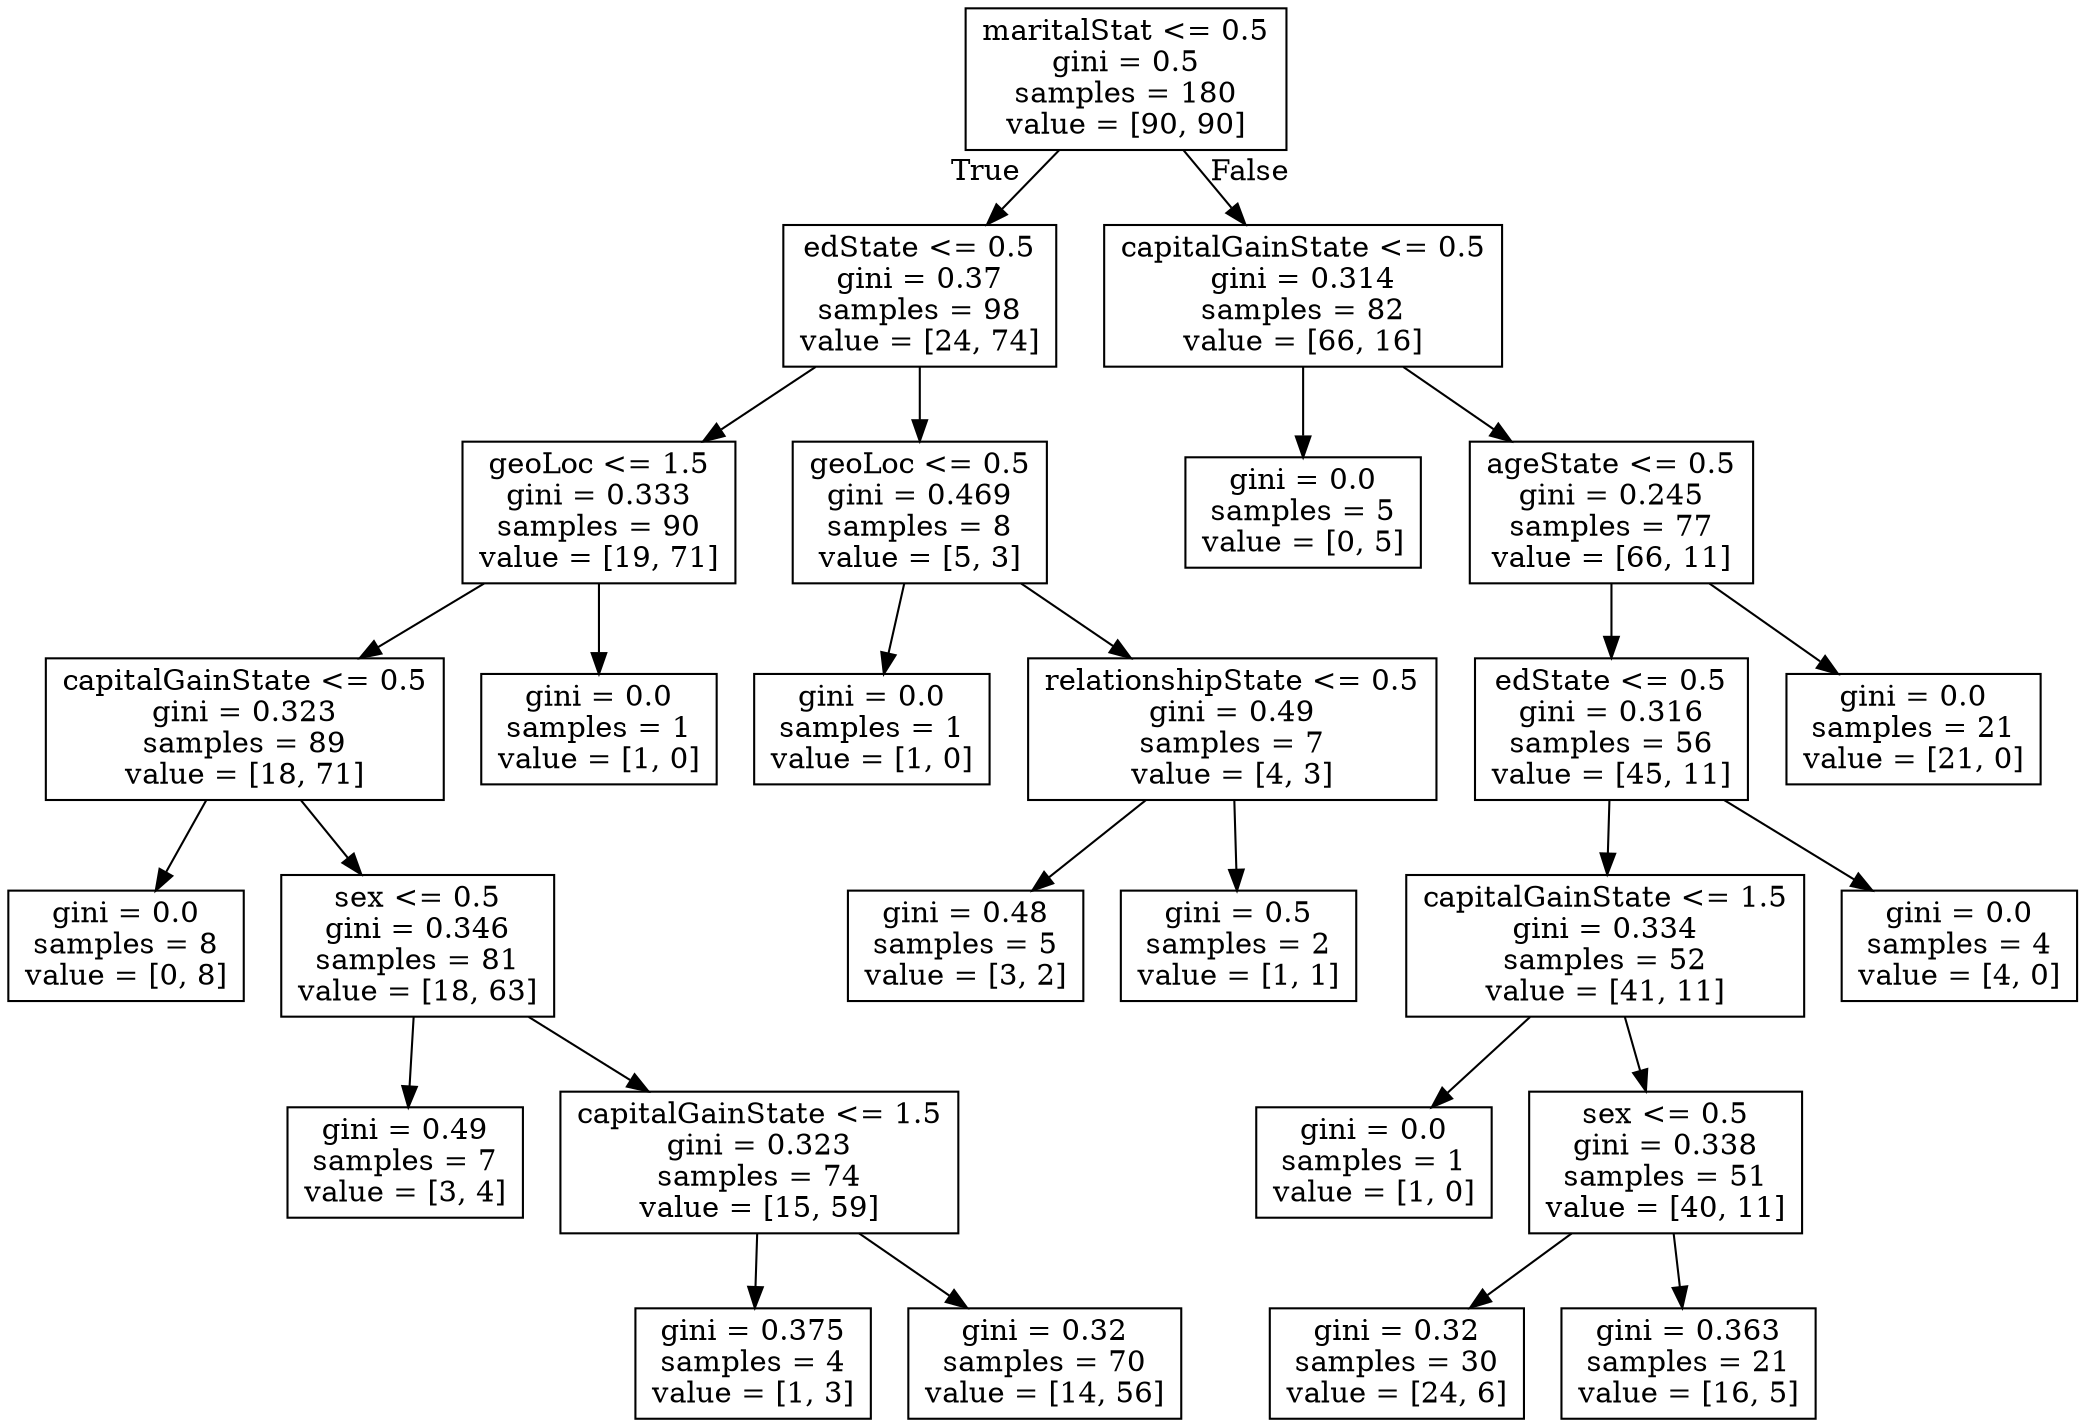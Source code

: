 digraph Tree {
node [shape=box] ;
0 [label="maritalStat <= 0.5\ngini = 0.5\nsamples = 180\nvalue = [90, 90]"] ;
1 [label="edState <= 0.5\ngini = 0.37\nsamples = 98\nvalue = [24, 74]"] ;
0 -> 1 [labeldistance=2.5, labelangle=45, headlabel="True"] ;
2 [label="geoLoc <= 1.5\ngini = 0.333\nsamples = 90\nvalue = [19, 71]"] ;
1 -> 2 ;
3 [label="capitalGainState <= 0.5\ngini = 0.323\nsamples = 89\nvalue = [18, 71]"] ;
2 -> 3 ;
4 [label="gini = 0.0\nsamples = 8\nvalue = [0, 8]"] ;
3 -> 4 ;
5 [label="sex <= 0.5\ngini = 0.346\nsamples = 81\nvalue = [18, 63]"] ;
3 -> 5 ;
6 [label="gini = 0.49\nsamples = 7\nvalue = [3, 4]"] ;
5 -> 6 ;
7 [label="capitalGainState <= 1.5\ngini = 0.323\nsamples = 74\nvalue = [15, 59]"] ;
5 -> 7 ;
8 [label="gini = 0.375\nsamples = 4\nvalue = [1, 3]"] ;
7 -> 8 ;
9 [label="gini = 0.32\nsamples = 70\nvalue = [14, 56]"] ;
7 -> 9 ;
10 [label="gini = 0.0\nsamples = 1\nvalue = [1, 0]"] ;
2 -> 10 ;
11 [label="geoLoc <= 0.5\ngini = 0.469\nsamples = 8\nvalue = [5, 3]"] ;
1 -> 11 ;
12 [label="gini = 0.0\nsamples = 1\nvalue = [1, 0]"] ;
11 -> 12 ;
13 [label="relationshipState <= 0.5\ngini = 0.49\nsamples = 7\nvalue = [4, 3]"] ;
11 -> 13 ;
14 [label="gini = 0.48\nsamples = 5\nvalue = [3, 2]"] ;
13 -> 14 ;
15 [label="gini = 0.5\nsamples = 2\nvalue = [1, 1]"] ;
13 -> 15 ;
16 [label="capitalGainState <= 0.5\ngini = 0.314\nsamples = 82\nvalue = [66, 16]"] ;
0 -> 16 [labeldistance=2.5, labelangle=-45, headlabel="False"] ;
17 [label="gini = 0.0\nsamples = 5\nvalue = [0, 5]"] ;
16 -> 17 ;
18 [label="ageState <= 0.5\ngini = 0.245\nsamples = 77\nvalue = [66, 11]"] ;
16 -> 18 ;
19 [label="edState <= 0.5\ngini = 0.316\nsamples = 56\nvalue = [45, 11]"] ;
18 -> 19 ;
20 [label="capitalGainState <= 1.5\ngini = 0.334\nsamples = 52\nvalue = [41, 11]"] ;
19 -> 20 ;
21 [label="gini = 0.0\nsamples = 1\nvalue = [1, 0]"] ;
20 -> 21 ;
22 [label="sex <= 0.5\ngini = 0.338\nsamples = 51\nvalue = [40, 11]"] ;
20 -> 22 ;
23 [label="gini = 0.32\nsamples = 30\nvalue = [24, 6]"] ;
22 -> 23 ;
24 [label="gini = 0.363\nsamples = 21\nvalue = [16, 5]"] ;
22 -> 24 ;
25 [label="gini = 0.0\nsamples = 4\nvalue = [4, 0]"] ;
19 -> 25 ;
26 [label="gini = 0.0\nsamples = 21\nvalue = [21, 0]"] ;
18 -> 26 ;
}